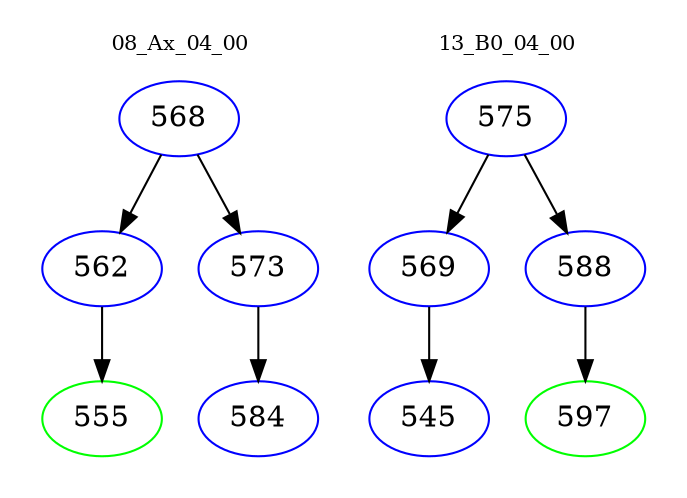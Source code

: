 digraph{
subgraph cluster_0 {
color = white
label = "08_Ax_04_00";
fontsize=10;
T0_568 [label="568", color="blue"]
T0_568 -> T0_562 [color="black"]
T0_562 [label="562", color="blue"]
T0_562 -> T0_555 [color="black"]
T0_555 [label="555", color="green"]
T0_568 -> T0_573 [color="black"]
T0_573 [label="573", color="blue"]
T0_573 -> T0_584 [color="black"]
T0_584 [label="584", color="blue"]
}
subgraph cluster_1 {
color = white
label = "13_B0_04_00";
fontsize=10;
T1_575 [label="575", color="blue"]
T1_575 -> T1_569 [color="black"]
T1_569 [label="569", color="blue"]
T1_569 -> T1_545 [color="black"]
T1_545 [label="545", color="blue"]
T1_575 -> T1_588 [color="black"]
T1_588 [label="588", color="blue"]
T1_588 -> T1_597 [color="black"]
T1_597 [label="597", color="green"]
}
}
